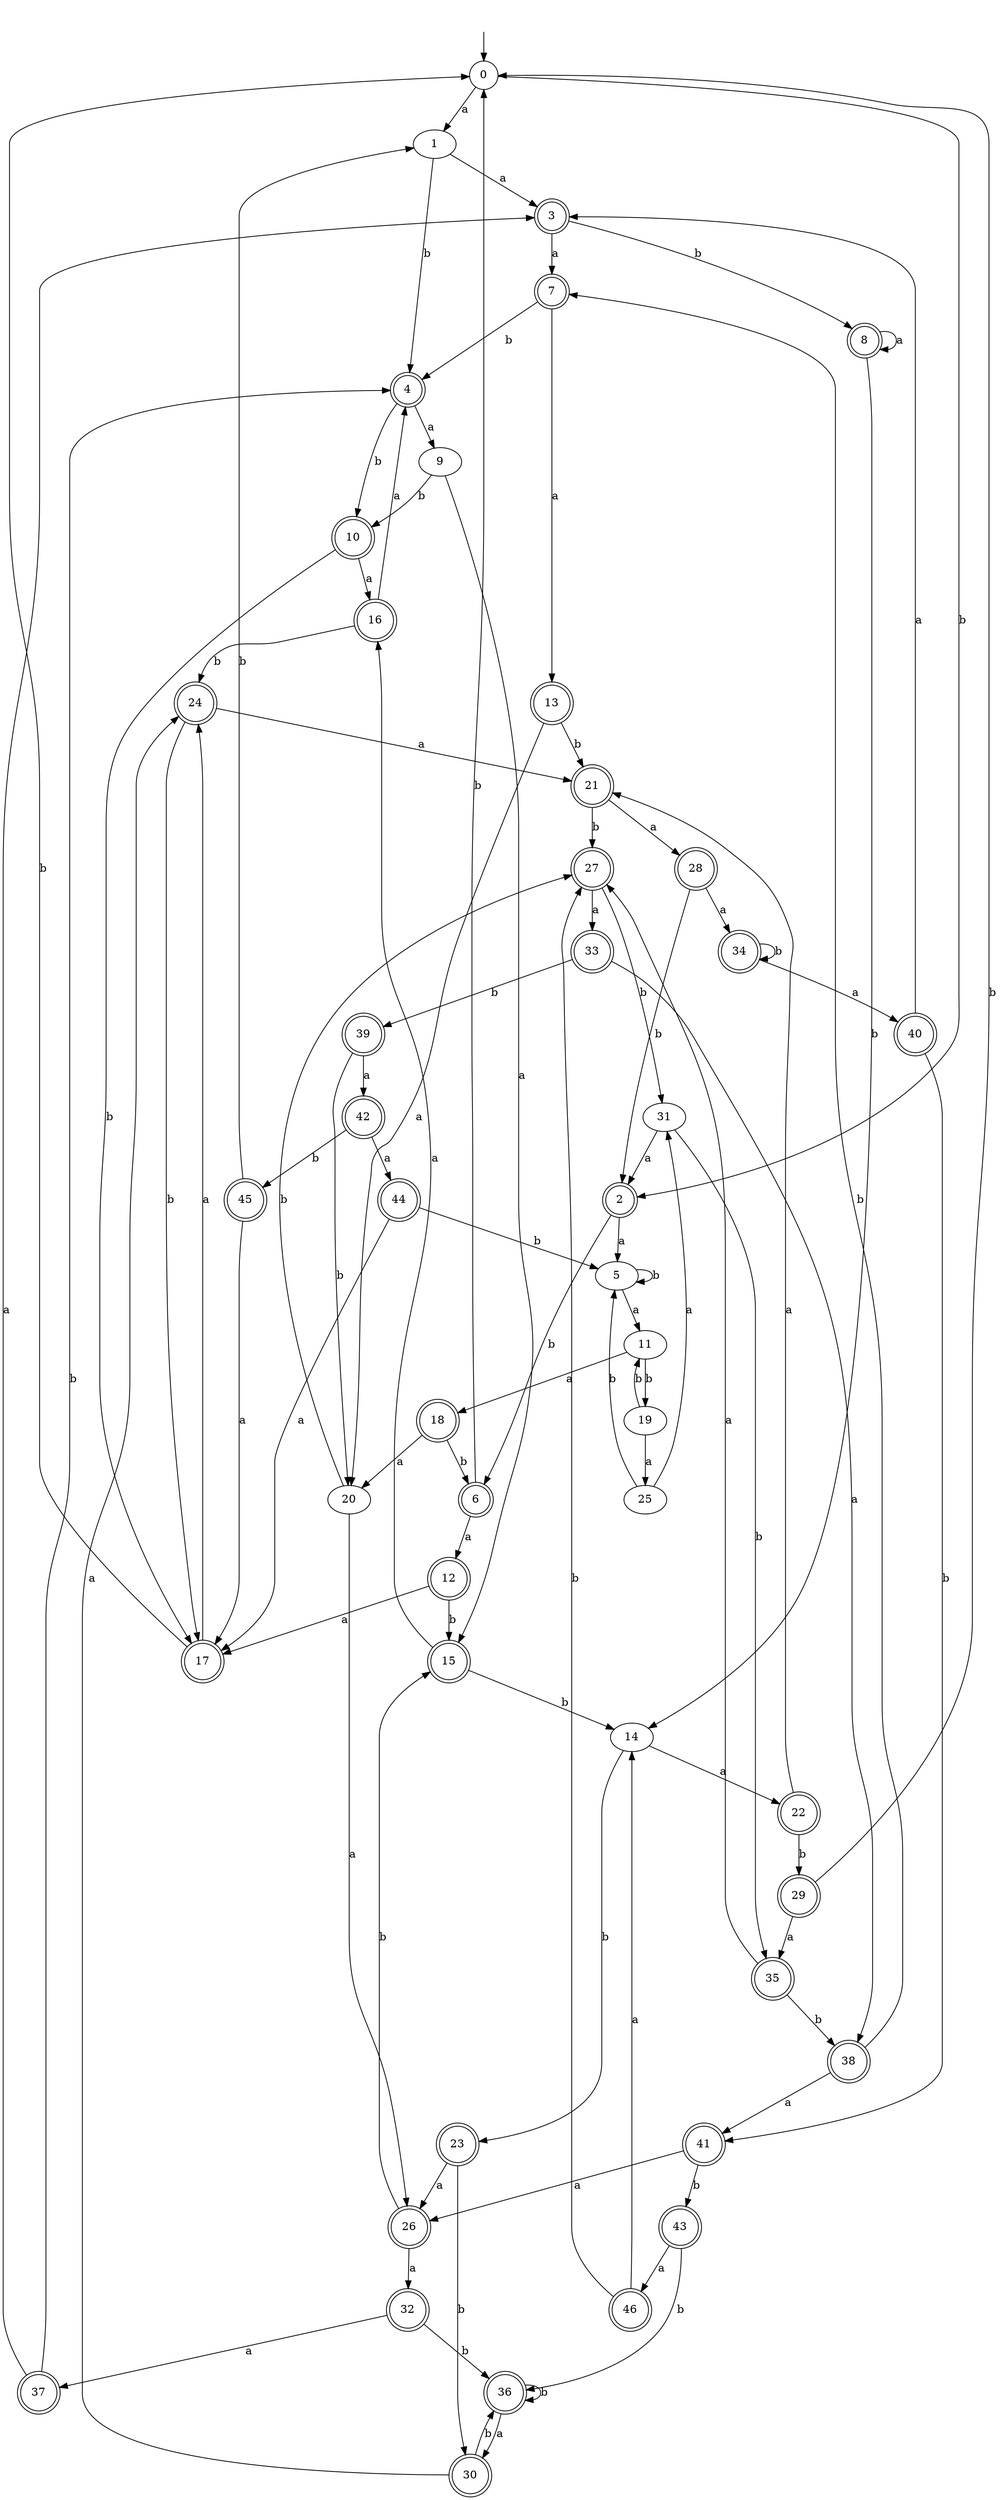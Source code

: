 digraph RandomDFA {
  __start0 [label="", shape=none];
  __start0 -> 0 [label=""];
  0 [shape=circle]
  0 -> 1 [label="a"]
  0 -> 2 [label="b"]
  1
  1 -> 3 [label="a"]
  1 -> 4 [label="b"]
  2 [shape=doublecircle]
  2 -> 5 [label="a"]
  2 -> 6 [label="b"]
  3 [shape=doublecircle]
  3 -> 7 [label="a"]
  3 -> 8 [label="b"]
  4 [shape=doublecircle]
  4 -> 9 [label="a"]
  4 -> 10 [label="b"]
  5
  5 -> 11 [label="a"]
  5 -> 5 [label="b"]
  6 [shape=doublecircle]
  6 -> 12 [label="a"]
  6 -> 0 [label="b"]
  7 [shape=doublecircle]
  7 -> 13 [label="a"]
  7 -> 4 [label="b"]
  8 [shape=doublecircle]
  8 -> 8 [label="a"]
  8 -> 14 [label="b"]
  9
  9 -> 15 [label="a"]
  9 -> 10 [label="b"]
  10 [shape=doublecircle]
  10 -> 16 [label="a"]
  10 -> 17 [label="b"]
  11
  11 -> 18 [label="a"]
  11 -> 19 [label="b"]
  12 [shape=doublecircle]
  12 -> 17 [label="a"]
  12 -> 15 [label="b"]
  13 [shape=doublecircle]
  13 -> 20 [label="a"]
  13 -> 21 [label="b"]
  14
  14 -> 22 [label="a"]
  14 -> 23 [label="b"]
  15 [shape=doublecircle]
  15 -> 16 [label="a"]
  15 -> 14 [label="b"]
  16 [shape=doublecircle]
  16 -> 4 [label="a"]
  16 -> 24 [label="b"]
  17 [shape=doublecircle]
  17 -> 24 [label="a"]
  17 -> 0 [label="b"]
  18 [shape=doublecircle]
  18 -> 20 [label="a"]
  18 -> 6 [label="b"]
  19
  19 -> 25 [label="a"]
  19 -> 11 [label="b"]
  20
  20 -> 26 [label="a"]
  20 -> 27 [label="b"]
  21 [shape=doublecircle]
  21 -> 28 [label="a"]
  21 -> 27 [label="b"]
  22 [shape=doublecircle]
  22 -> 21 [label="a"]
  22 -> 29 [label="b"]
  23 [shape=doublecircle]
  23 -> 26 [label="a"]
  23 -> 30 [label="b"]
  24 [shape=doublecircle]
  24 -> 21 [label="a"]
  24 -> 17 [label="b"]
  25
  25 -> 31 [label="a"]
  25 -> 5 [label="b"]
  26 [shape=doublecircle]
  26 -> 32 [label="a"]
  26 -> 15 [label="b"]
  27 [shape=doublecircle]
  27 -> 33 [label="a"]
  27 -> 31 [label="b"]
  28 [shape=doublecircle]
  28 -> 34 [label="a"]
  28 -> 2 [label="b"]
  29 [shape=doublecircle]
  29 -> 35 [label="a"]
  29 -> 0 [label="b"]
  30 [shape=doublecircle]
  30 -> 24 [label="a"]
  30 -> 36 [label="b"]
  31
  31 -> 2 [label="a"]
  31 -> 35 [label="b"]
  32 [shape=doublecircle]
  32 -> 37 [label="a"]
  32 -> 36 [label="b"]
  33 [shape=doublecircle]
  33 -> 38 [label="a"]
  33 -> 39 [label="b"]
  34 [shape=doublecircle]
  34 -> 40 [label="a"]
  34 -> 34 [label="b"]
  35 [shape=doublecircle]
  35 -> 27 [label="a"]
  35 -> 38 [label="b"]
  36 [shape=doublecircle]
  36 -> 30 [label="a"]
  36 -> 36 [label="b"]
  37 [shape=doublecircle]
  37 -> 3 [label="a"]
  37 -> 4 [label="b"]
  38 [shape=doublecircle]
  38 -> 41 [label="a"]
  38 -> 7 [label="b"]
  39 [shape=doublecircle]
  39 -> 42 [label="a"]
  39 -> 20 [label="b"]
  40 [shape=doublecircle]
  40 -> 3 [label="a"]
  40 -> 41 [label="b"]
  41 [shape=doublecircle]
  41 -> 26 [label="a"]
  41 -> 43 [label="b"]
  42 [shape=doublecircle]
  42 -> 44 [label="a"]
  42 -> 45 [label="b"]
  43 [shape=doublecircle]
  43 -> 46 [label="a"]
  43 -> 36 [label="b"]
  44 [shape=doublecircle]
  44 -> 17 [label="a"]
  44 -> 5 [label="b"]
  45 [shape=doublecircle]
  45 -> 17 [label="a"]
  45 -> 1 [label="b"]
  46 [shape=doublecircle]
  46 -> 14 [label="a"]
  46 -> 27 [label="b"]
}

